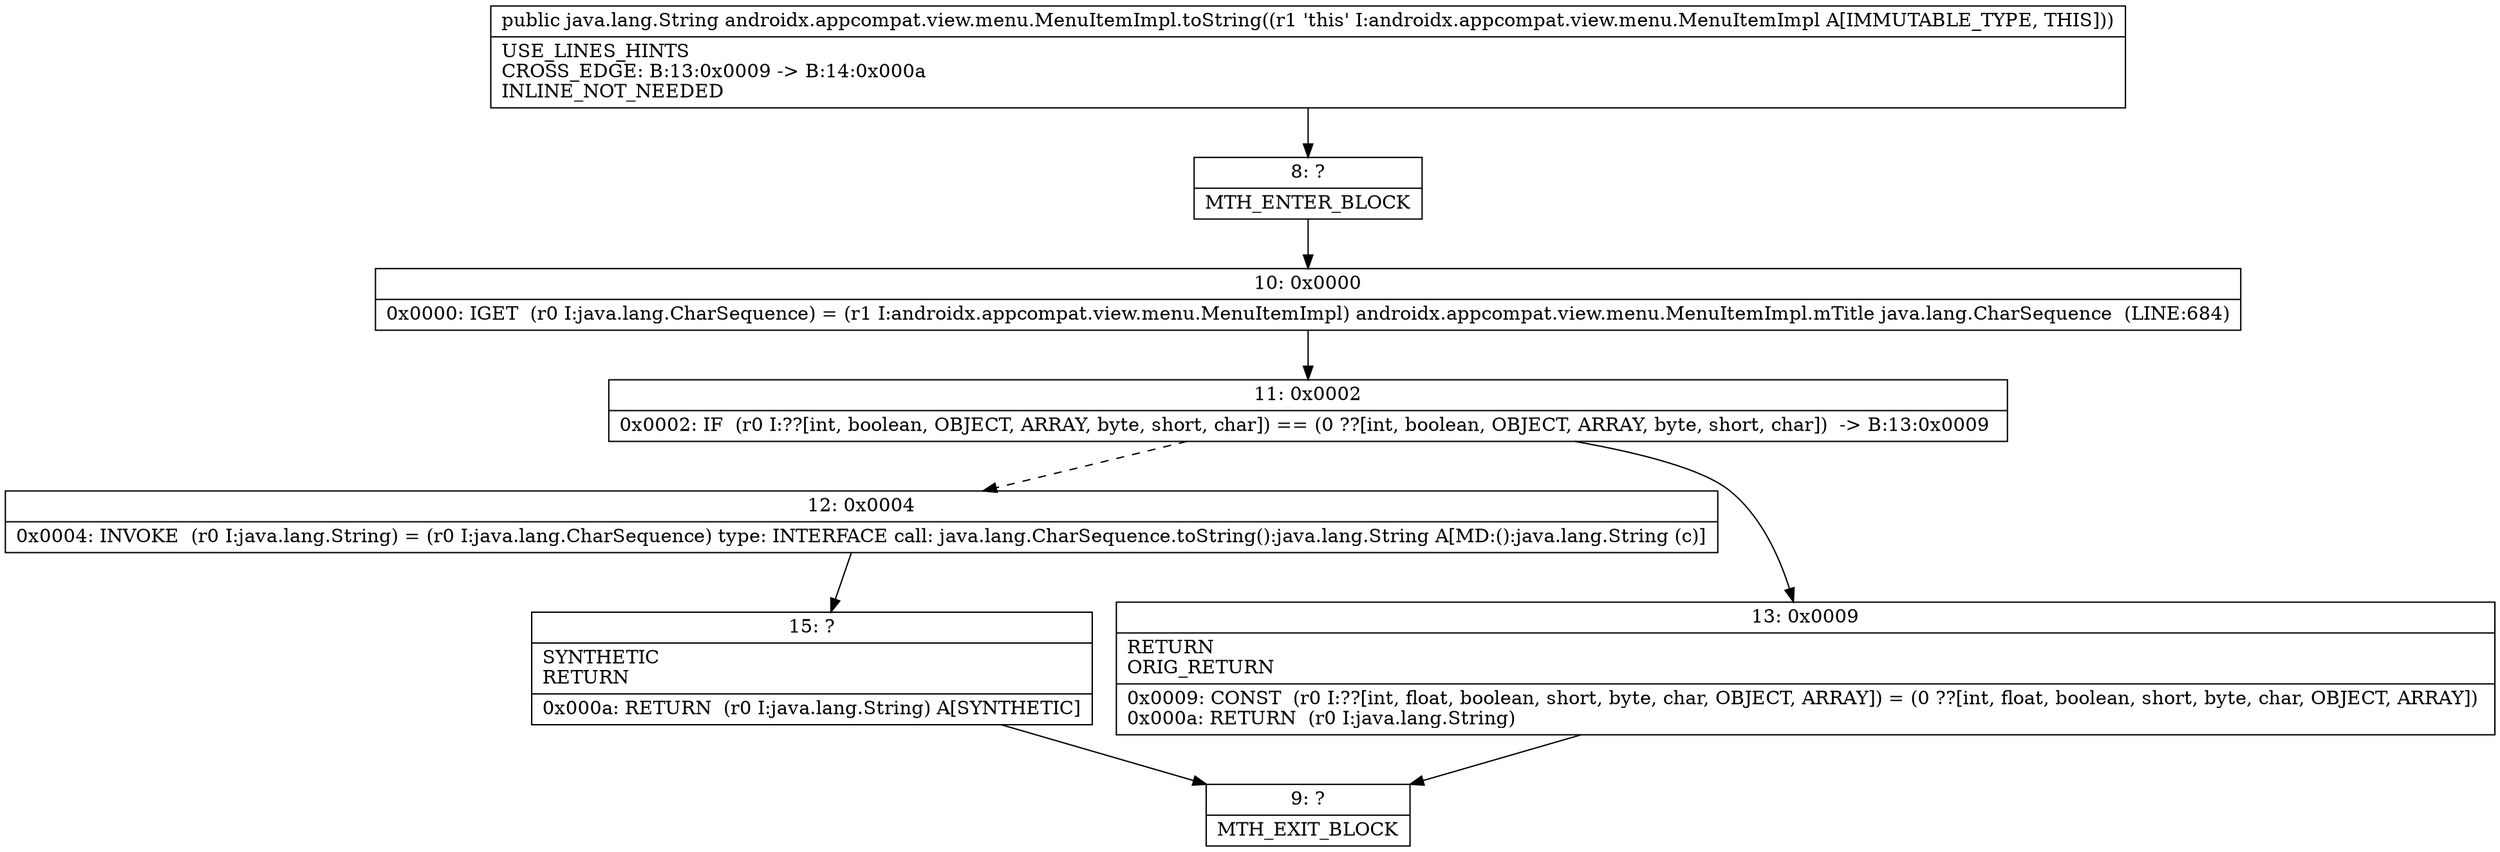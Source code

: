 digraph "CFG forandroidx.appcompat.view.menu.MenuItemImpl.toString()Ljava\/lang\/String;" {
Node_8 [shape=record,label="{8\:\ ?|MTH_ENTER_BLOCK\l}"];
Node_10 [shape=record,label="{10\:\ 0x0000|0x0000: IGET  (r0 I:java.lang.CharSequence) = (r1 I:androidx.appcompat.view.menu.MenuItemImpl) androidx.appcompat.view.menu.MenuItemImpl.mTitle java.lang.CharSequence  (LINE:684)\l}"];
Node_11 [shape=record,label="{11\:\ 0x0002|0x0002: IF  (r0 I:??[int, boolean, OBJECT, ARRAY, byte, short, char]) == (0 ??[int, boolean, OBJECT, ARRAY, byte, short, char])  \-\> B:13:0x0009 \l}"];
Node_12 [shape=record,label="{12\:\ 0x0004|0x0004: INVOKE  (r0 I:java.lang.String) = (r0 I:java.lang.CharSequence) type: INTERFACE call: java.lang.CharSequence.toString():java.lang.String A[MD:():java.lang.String (c)]\l}"];
Node_15 [shape=record,label="{15\:\ ?|SYNTHETIC\lRETURN\l|0x000a: RETURN  (r0 I:java.lang.String) A[SYNTHETIC]\l}"];
Node_9 [shape=record,label="{9\:\ ?|MTH_EXIT_BLOCK\l}"];
Node_13 [shape=record,label="{13\:\ 0x0009|RETURN\lORIG_RETURN\l|0x0009: CONST  (r0 I:??[int, float, boolean, short, byte, char, OBJECT, ARRAY]) = (0 ??[int, float, boolean, short, byte, char, OBJECT, ARRAY]) \l0x000a: RETURN  (r0 I:java.lang.String) \l}"];
MethodNode[shape=record,label="{public java.lang.String androidx.appcompat.view.menu.MenuItemImpl.toString((r1 'this' I:androidx.appcompat.view.menu.MenuItemImpl A[IMMUTABLE_TYPE, THIS]))  | USE_LINES_HINTS\lCROSS_EDGE: B:13:0x0009 \-\> B:14:0x000a\lINLINE_NOT_NEEDED\l}"];
MethodNode -> Node_8;Node_8 -> Node_10;
Node_10 -> Node_11;
Node_11 -> Node_12[style=dashed];
Node_11 -> Node_13;
Node_12 -> Node_15;
Node_15 -> Node_9;
Node_13 -> Node_9;
}

